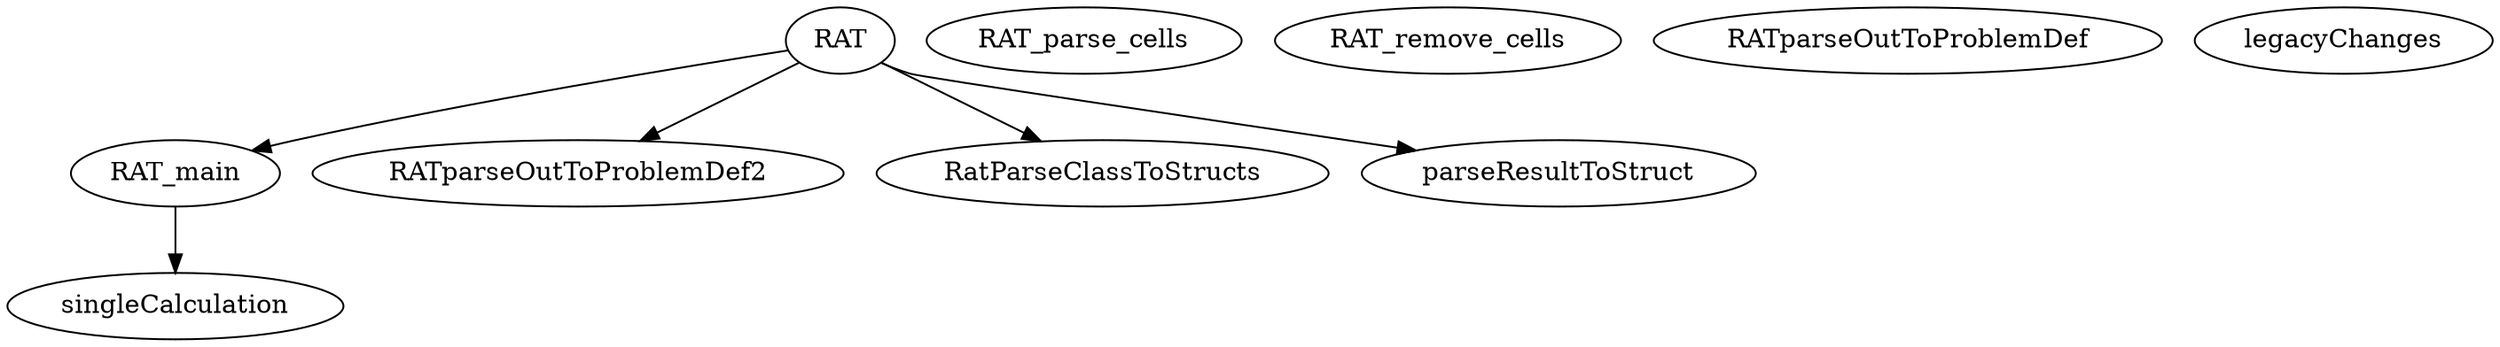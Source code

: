 /* Created by mdot for Matlab */
digraph m2html {
  RAT -> RAT_main;
  RAT -> RATparseOutToProblemDef2;
  RAT -> RatParseClassToStructs;
  RAT -> parseResultToStruct;
  RAT_main -> singleCalculation;

  RAT [URL="RAT.html"];
  RAT_main [URL="RAT_main.html"];
  RAT_parse_cells [URL="RAT_parse_cells.html"];
  RAT_remove_cells [URL="RAT_remove_cells.html"];
  RATparseOutToProblemDef [URL="RATparseOutToProblemDef.html"];
  RATparseOutToProblemDef2 [URL="RATparseOutToProblemDef2.html"];
  RatParseClassToStructs [URL="RatParseClassToStructs.html"];
  legacyChanges [URL="legacyChanges.html"];
  parseResultToStruct [URL="parseResultToStruct.html"];
  singleCalculation [URL="singleCalculation.html"];
}